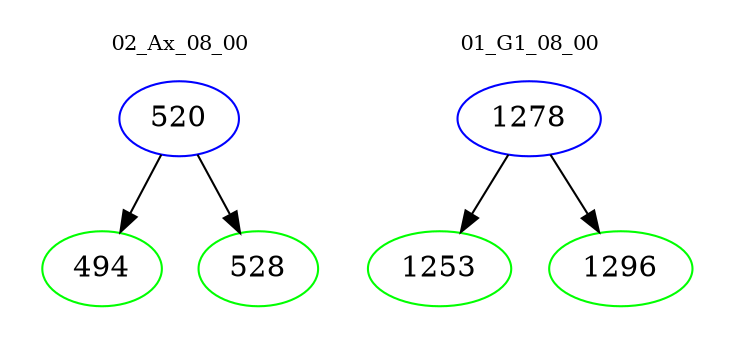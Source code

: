digraph{
subgraph cluster_0 {
color = white
label = "02_Ax_08_00";
fontsize=10;
T0_520 [label="520", color="blue"]
T0_520 -> T0_494 [color="black"]
T0_494 [label="494", color="green"]
T0_520 -> T0_528 [color="black"]
T0_528 [label="528", color="green"]
}
subgraph cluster_1 {
color = white
label = "01_G1_08_00";
fontsize=10;
T1_1278 [label="1278", color="blue"]
T1_1278 -> T1_1253 [color="black"]
T1_1253 [label="1253", color="green"]
T1_1278 -> T1_1296 [color="black"]
T1_1296 [label="1296", color="green"]
}
}
